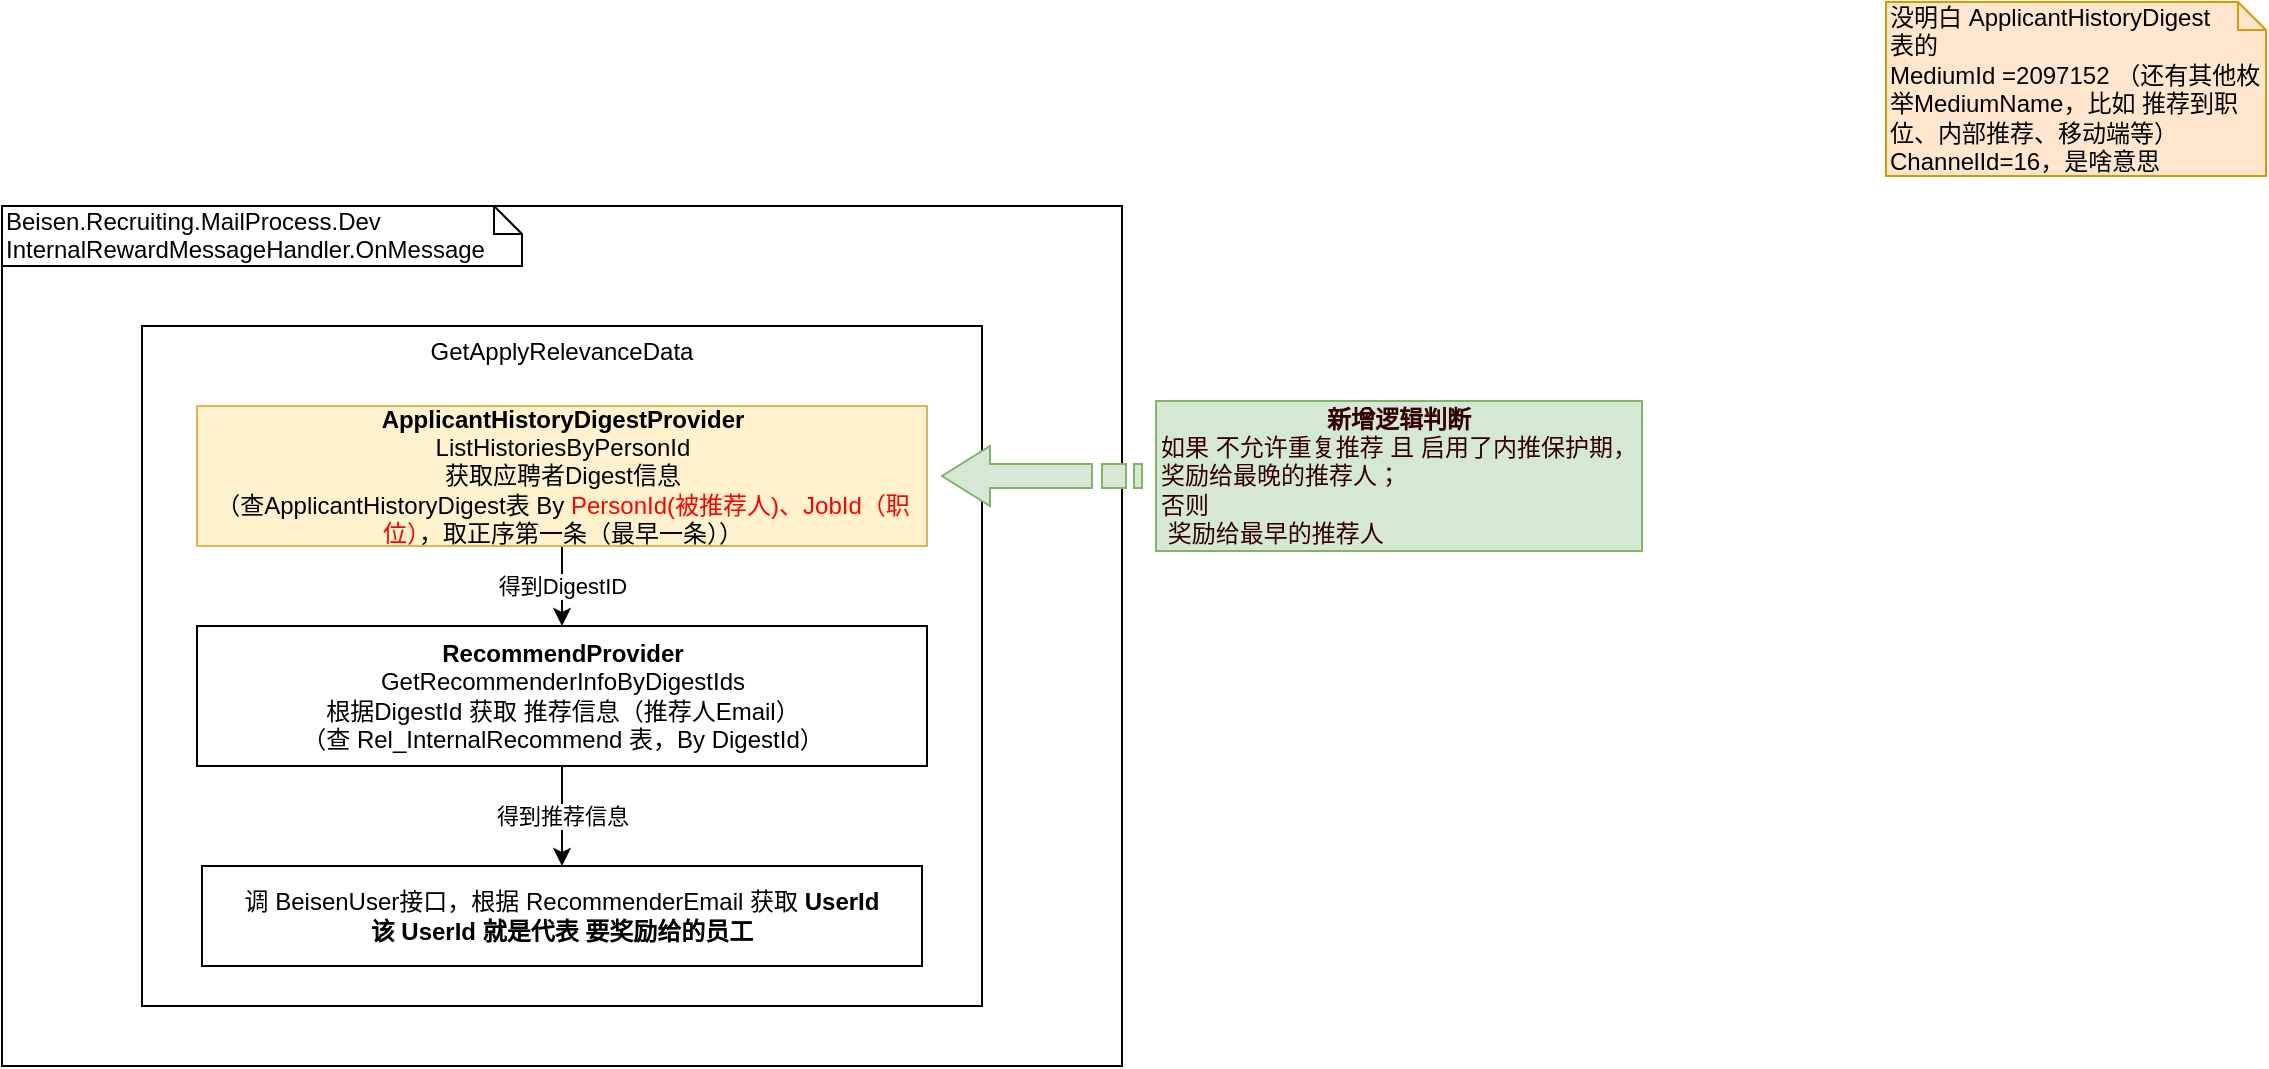 <mxfile version="13.8.5" type="github">
  <diagram id="hxceB8bhMO8N4iSGg5qn" name="Page-1">
    <mxGraphModel dx="1422" dy="762" grid="0" gridSize="10" guides="1" tooltips="1" connect="1" arrows="1" fold="1" page="1" pageScale="1" pageWidth="1654" pageHeight="2336" math="0" shadow="0">
      <root>
        <mxCell id="0" />
        <mxCell id="1" parent="0" />
        <mxCell id="eFzzsfOAj4i4j4rAg_sY-4" value="" style="rounded=0;whiteSpace=wrap;html=1;" parent="1" vertex="1">
          <mxGeometry x="250" y="170" width="560" height="430" as="geometry" />
        </mxCell>
        <mxCell id="eFzzsfOAj4i4j4rAg_sY-12" value="" style="rounded=0;whiteSpace=wrap;html=1;" parent="1" vertex="1">
          <mxGeometry x="320" y="230" width="420" height="340" as="geometry" />
        </mxCell>
        <mxCell id="eFzzsfOAj4i4j4rAg_sY-3" value="Beisen.Recruiting.MailProcess.Dev&lt;br&gt;InternalRewardMessageHandler.OnMessage" style="shape=note;whiteSpace=wrap;html=1;size=14;verticalAlign=top;align=left;spacingTop=-6;" parent="1" vertex="1">
          <mxGeometry x="250" y="170" width="260" height="30" as="geometry" />
        </mxCell>
        <mxCell id="eFzzsfOAj4i4j4rAg_sY-9" value="得到DigestID" style="edgeStyle=orthogonalEdgeStyle;rounded=0;orthogonalLoop=1;jettySize=auto;html=1;" parent="1" source="eFzzsfOAj4i4j4rAg_sY-6" target="eFzzsfOAj4i4j4rAg_sY-8" edge="1">
          <mxGeometry relative="1" as="geometry" />
        </mxCell>
        <mxCell id="eFzzsfOAj4i4j4rAg_sY-6" value="&lt;b&gt;ApplicantHistoryDigestProvider&lt;/b&gt;&lt;br&gt;ListHistoriesByPersonId&lt;br&gt;获取应聘者Digest信息&lt;br&gt;（查ApplicantHistoryDigest表 By &lt;font color=&quot;#ff0000&quot;&gt;PersonId(被推荐人)、JobId（职位）&lt;/font&gt;，取正序第一条（最早一条））" style="rounded=0;whiteSpace=wrap;html=1;fillColor=#fff2cc;strokeColor=#d6b656;" parent="1" vertex="1">
          <mxGeometry x="347.5" y="270" width="365" height="70" as="geometry" />
        </mxCell>
        <mxCell id="eFzzsfOAj4i4j4rAg_sY-7" value="没明白 ApplicantHistoryDigest &lt;br&gt;表的 &lt;br&gt;MediumId =2097152 （还有其他枚举MediumName，比如 推荐到职位、内部推荐、移动端等）&lt;br&gt;ChannelId=16，是啥意思" style="shape=note;whiteSpace=wrap;html=1;size=14;verticalAlign=top;align=left;spacingTop=-6;fillColor=#ffe6cc;strokeColor=#d79b00;" parent="1" vertex="1">
          <mxGeometry x="1192" y="68" width="190" height="87" as="geometry" />
        </mxCell>
        <mxCell id="eFzzsfOAj4i4j4rAg_sY-11" value="得到推荐信息" style="edgeStyle=orthogonalEdgeStyle;rounded=0;orthogonalLoop=1;jettySize=auto;html=1;" parent="1" source="eFzzsfOAj4i4j4rAg_sY-8" target="eFzzsfOAj4i4j4rAg_sY-10" edge="1">
          <mxGeometry relative="1" as="geometry">
            <mxPoint as="offset" />
          </mxGeometry>
        </mxCell>
        <mxCell id="eFzzsfOAj4i4j4rAg_sY-8" value="&lt;b&gt;RecommendProvider&lt;br&gt;&lt;/b&gt;GetRecommenderInfoByDigestIds&lt;br&gt;根据DigestId 获取 推荐信息（推荐人Email）&lt;br&gt;（查 Rel_InternalRecommend 表，By DigestId）" style="rounded=0;whiteSpace=wrap;html=1;" parent="1" vertex="1">
          <mxGeometry x="347.5" y="380" width="365" height="70" as="geometry" />
        </mxCell>
        <mxCell id="eFzzsfOAj4i4j4rAg_sY-10" value="调 BeisenUser接口，根据 RecommenderEmail 获取 &lt;b&gt;UserId&lt;/b&gt;&lt;br&gt;&lt;b&gt;该 UserId 就是代表 要奖励给的员工&lt;/b&gt;" style="whiteSpace=wrap;html=1;rounded=0;" parent="1" vertex="1">
          <mxGeometry x="350" y="500" width="360" height="50" as="geometry" />
        </mxCell>
        <mxCell id="eFzzsfOAj4i4j4rAg_sY-13" value="GetApplyRelevanceData" style="text;html=1;strokeColor=none;fillColor=none;align=center;verticalAlign=middle;whiteSpace=wrap;rounded=0;" parent="1" vertex="1">
          <mxGeometry x="510" y="233" width="40" height="20" as="geometry" />
        </mxCell>
        <mxCell id="eFzzsfOAj4i4j4rAg_sY-14" value="&lt;font color=&quot;#330000&quot;&gt;&lt;b&gt;新增逻辑判断&lt;/b&gt;&lt;br&gt;&lt;div style=&quot;text-align: left&quot;&gt;&lt;span&gt;如果 不允许重复推荐 且 启用了内推保护期，&lt;/span&gt;&lt;/div&gt;&lt;div style=&quot;text-align: left&quot;&gt;&lt;span&gt;奖励给最晚的推荐人；&lt;/span&gt;&lt;/div&gt;&lt;div style=&quot;text-align: left&quot;&gt;&lt;span&gt;否则&lt;/span&gt;&lt;/div&gt;&lt;div style=&quot;text-align: left&quot;&gt;&lt;span&gt;&amp;nbsp;奖励给最早的推荐人&lt;/span&gt;&lt;/div&gt;&lt;/font&gt;" style="rounded=0;whiteSpace=wrap;html=1;fillColor=#d5e8d4;strokeColor=#82B366;" parent="1" vertex="1">
          <mxGeometry x="827" y="267.5" width="243" height="75" as="geometry" />
        </mxCell>
        <mxCell id="eFzzsfOAj4i4j4rAg_sY-17" value="" style="html=1;shadow=0;dashed=0;align=center;verticalAlign=middle;shape=mxgraph.arrows2.stripedArrow;dy=0.6;dx=24;notch=25;strokeColor=#82b366;rotation=-180;fillColor=#d5e8d4;" parent="1" vertex="1">
          <mxGeometry x="720" y="290" width="100" height="30" as="geometry" />
        </mxCell>
      </root>
    </mxGraphModel>
  </diagram>
</mxfile>
